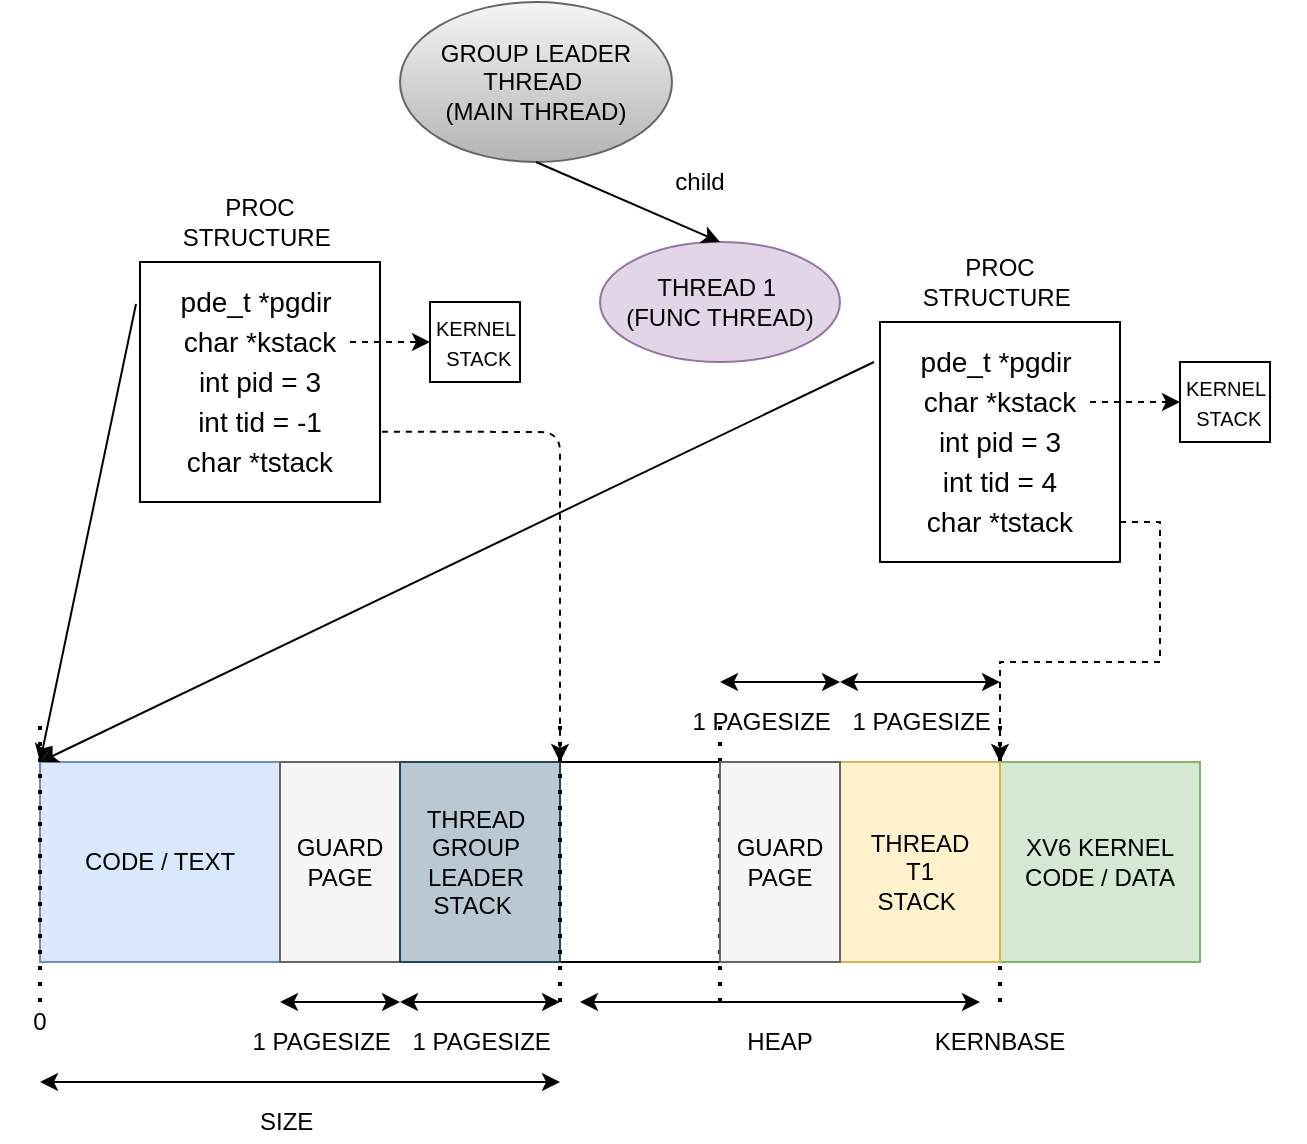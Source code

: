 <mxfile version="14.6.9" type="device"><diagram id="po2-VvXuKp9EiJZWC7bf" name="Page-1"><mxGraphModel dx="803" dy="1570" grid="1" gridSize="10" guides="1" tooltips="1" connect="1" arrows="1" fold="1" page="1" pageScale="1" pageWidth="827" pageHeight="1169" math="0" shadow="0"><root><mxCell id="0"/><mxCell id="1" parent="0"/><mxCell id="tyA7JOMurTQ_EIUgD2z1-1" value="" style="rounded=0;whiteSpace=wrap;html=1;" parent="1" vertex="1"><mxGeometry x="80" y="160" width="560" height="100" as="geometry"/></mxCell><mxCell id="tyA7JOMurTQ_EIUgD2z1-2" value="" style="rounded=0;whiteSpace=wrap;html=1;fillColor=#dae8fc;strokeColor=#6c8ebf;" parent="1" vertex="1"><mxGeometry x="80" y="160" width="120" height="100" as="geometry"/></mxCell><mxCell id="tyA7JOMurTQ_EIUgD2z1-3" value="CODE / TEXT" style="text;html=1;strokeColor=none;fillColor=none;align=center;verticalAlign=middle;whiteSpace=wrap;rounded=0;" parent="1" vertex="1"><mxGeometry x="80" y="200" width="120" height="20" as="geometry"/></mxCell><mxCell id="tyA7JOMurTQ_EIUgD2z1-4" value="" style="rounded=0;whiteSpace=wrap;html=1;fillColor=#f5f5f5;strokeColor=#666666;fontColor=#333333;" parent="1" vertex="1"><mxGeometry x="200" y="160" width="60" height="100" as="geometry"/></mxCell><mxCell id="tyA7JOMurTQ_EIUgD2z1-5" value="" style="rounded=0;whiteSpace=wrap;html=1;fillColor=#bac8d3;strokeColor=#23445d;" parent="1" vertex="1"><mxGeometry x="260" y="160" width="80" height="100" as="geometry"/></mxCell><mxCell id="tyA7JOMurTQ_EIUgD2z1-6" value="THREAD GROUP&lt;br&gt;LEADER STACK&amp;nbsp;" style="text;html=1;strokeColor=none;fillColor=none;align=center;verticalAlign=middle;whiteSpace=wrap;rounded=0;" parent="1" vertex="1"><mxGeometry x="277.5" y="190" width="40" height="40" as="geometry"/></mxCell><mxCell id="tyA7JOMurTQ_EIUgD2z1-8" value="GUARD PAGE" style="text;html=1;strokeColor=none;fillColor=none;align=center;verticalAlign=middle;whiteSpace=wrap;rounded=0;" parent="1" vertex="1"><mxGeometry x="210" y="200" width="40" height="20" as="geometry"/></mxCell><mxCell id="tyA7JOMurTQ_EIUgD2z1-9" value="" style="endArrow=classic;startArrow=classic;html=1;" parent="1" edge="1"><mxGeometry width="50" height="50" relative="1" as="geometry"><mxPoint x="200" y="280" as="sourcePoint"/><mxPoint x="260" y="280" as="targetPoint"/></mxGeometry></mxCell><mxCell id="tyA7JOMurTQ_EIUgD2z1-10" value="" style="endArrow=classic;startArrow=classic;html=1;" parent="1" edge="1"><mxGeometry width="50" height="50" relative="1" as="geometry"><mxPoint x="260" y="280" as="sourcePoint"/><mxPoint x="340" y="280" as="targetPoint"/></mxGeometry></mxCell><mxCell id="tyA7JOMurTQ_EIUgD2z1-11" value="1 PAGESIZE&amp;nbsp;" style="text;html=1;strokeColor=none;fillColor=none;align=center;verticalAlign=middle;whiteSpace=wrap;rounded=0;" parent="1" vertex="1"><mxGeometry x="185" y="290" width="75" height="20" as="geometry"/></mxCell><mxCell id="tyA7JOMurTQ_EIUgD2z1-12" value="1 PAGESIZE&amp;nbsp;" style="text;html=1;strokeColor=none;fillColor=none;align=center;verticalAlign=middle;whiteSpace=wrap;rounded=0;" parent="1" vertex="1"><mxGeometry x="265" y="290" width="75" height="20" as="geometry"/></mxCell><mxCell id="tyA7JOMurTQ_EIUgD2z1-15" value="HEAP" style="text;html=1;strokeColor=none;fillColor=none;align=center;verticalAlign=middle;whiteSpace=wrap;rounded=0;" parent="1" vertex="1"><mxGeometry x="430" y="290" width="40" height="20" as="geometry"/></mxCell><mxCell id="tyA7JOMurTQ_EIUgD2z1-16" value="" style="endArrow=none;dashed=1;html=1;dashPattern=1 3;strokeWidth=2;" parent="1" edge="1"><mxGeometry width="50" height="50" relative="1" as="geometry"><mxPoint x="560" y="280" as="sourcePoint"/><mxPoint x="560" y="140" as="targetPoint"/></mxGeometry></mxCell><mxCell id="tyA7JOMurTQ_EIUgD2z1-17" value="KERNBASE" style="text;html=1;strokeColor=none;fillColor=none;align=center;verticalAlign=middle;whiteSpace=wrap;rounded=0;" parent="1" vertex="1"><mxGeometry x="540" y="290" width="40" height="20" as="geometry"/></mxCell><mxCell id="tyA7JOMurTQ_EIUgD2z1-18" value="" style="rounded=0;whiteSpace=wrap;html=1;fillColor=#d5e8d4;strokeColor=#82b366;" parent="1" vertex="1"><mxGeometry x="560" y="160" width="100" height="100" as="geometry"/></mxCell><mxCell id="tyA7JOMurTQ_EIUgD2z1-19" value="XV6 KERNEL CODE / DATA" style="text;html=1;strokeColor=none;fillColor=none;align=center;verticalAlign=middle;whiteSpace=wrap;rounded=0;" parent="1" vertex="1"><mxGeometry x="560" y="195" width="100" height="30" as="geometry"/></mxCell><mxCell id="tyA7JOMurTQ_EIUgD2z1-20" value="" style="rounded=0;whiteSpace=wrap;html=1;fillColor=#fff2cc;strokeColor=#d6b656;" parent="1" vertex="1"><mxGeometry x="480" y="160" width="80" height="100" as="geometry"/></mxCell><mxCell id="tyA7JOMurTQ_EIUgD2z1-21" value="" style="endArrow=classic;startArrow=classic;html=1;" parent="1" edge="1"><mxGeometry width="50" height="50" relative="1" as="geometry"><mxPoint x="80" y="320" as="sourcePoint"/><mxPoint x="340" y="320" as="targetPoint"/></mxGeometry></mxCell><mxCell id="tyA7JOMurTQ_EIUgD2z1-22" value="" style="endArrow=none;dashed=1;html=1;dashPattern=1 3;strokeWidth=2;" parent="1" edge="1"><mxGeometry width="50" height="50" relative="1" as="geometry"><mxPoint x="340" y="280" as="sourcePoint"/><mxPoint x="340" y="140" as="targetPoint"/></mxGeometry></mxCell><mxCell id="tyA7JOMurTQ_EIUgD2z1-23" value="" style="endArrow=none;dashed=1;html=1;dashPattern=1 3;strokeWidth=2;" parent="1" edge="1"><mxGeometry width="50" height="50" relative="1" as="geometry"><mxPoint x="420" y="280" as="sourcePoint"/><mxPoint x="420" y="140" as="targetPoint"/></mxGeometry></mxCell><mxCell id="tyA7JOMurTQ_EIUgD2z1-24" value="" style="endArrow=classic;startArrow=classic;html=1;" parent="1" edge="1"><mxGeometry width="50" height="50" relative="1" as="geometry"><mxPoint x="350" y="280" as="sourcePoint"/><mxPoint x="550" y="280" as="targetPoint"/></mxGeometry></mxCell><mxCell id="tyA7JOMurTQ_EIUgD2z1-25" value="" style="endArrow=none;dashed=1;html=1;dashPattern=1 3;strokeWidth=2;" parent="1" edge="1"><mxGeometry width="50" height="50" relative="1" as="geometry"><mxPoint x="80" y="280" as="sourcePoint"/><mxPoint x="80" y="140" as="targetPoint"/></mxGeometry></mxCell><mxCell id="tyA7JOMurTQ_EIUgD2z1-26" value="0" style="text;html=1;strokeColor=none;fillColor=none;align=center;verticalAlign=middle;whiteSpace=wrap;rounded=0;" parent="1" vertex="1"><mxGeometry x="60" y="280" width="40" height="20" as="geometry"/></mxCell><mxCell id="tyA7JOMurTQ_EIUgD2z1-27" value="SIZE&amp;nbsp;" style="text;html=1;strokeColor=none;fillColor=none;align=center;verticalAlign=middle;whiteSpace=wrap;rounded=0;" parent="1" vertex="1"><mxGeometry x="185" y="330" width="40" height="20" as="geometry"/></mxCell><mxCell id="tyA7JOMurTQ_EIUgD2z1-28" value="THREAD T1 STACK&amp;nbsp;" style="text;html=1;strokeColor=none;fillColor=none;align=center;verticalAlign=middle;whiteSpace=wrap;rounded=0;" parent="1" vertex="1"><mxGeometry x="500" y="195" width="40" height="40" as="geometry"/></mxCell><mxCell id="tyA7JOMurTQ_EIUgD2z1-31" value="GROUP LEADER THREAD&amp;nbsp;&lt;br&gt;(MAIN THREAD)" style="ellipse;whiteSpace=wrap;html=1;gradientColor=#b3b3b3;fillColor=#f5f5f5;strokeColor=#666666;" parent="1" vertex="1"><mxGeometry x="260" y="-220" width="136" height="80" as="geometry"/></mxCell><mxCell id="tyA7JOMurTQ_EIUgD2z1-32" value="THREAD 1&amp;nbsp;&lt;br&gt;(FUNC THREAD)" style="ellipse;whiteSpace=wrap;html=1;fillColor=#e1d5e7;strokeColor=#9673a6;" parent="1" vertex="1"><mxGeometry x="360" y="-100" width="120" height="60" as="geometry"/></mxCell><mxCell id="tyA7JOMurTQ_EIUgD2z1-36" value="" style="rounded=0;whiteSpace=wrap;html=1;" parent="1" vertex="1"><mxGeometry x="130" y="-90" width="120" height="120" as="geometry"/></mxCell><mxCell id="tyA7JOMurTQ_EIUgD2z1-38" value="PROC STRUCTURE&amp;nbsp;" style="text;html=1;strokeColor=none;fillColor=none;align=center;verticalAlign=middle;whiteSpace=wrap;rounded=0;" parent="1" vertex="1"><mxGeometry x="150" y="-120" width="80" height="20" as="geometry"/></mxCell><mxCell id="tyA7JOMurTQ_EIUgD2z1-39" value="PROC STRUCTURE&amp;nbsp;" style="text;html=1;strokeColor=none;fillColor=none;align=center;verticalAlign=middle;whiteSpace=wrap;rounded=0;" parent="1" vertex="1"><mxGeometry x="520" y="-90" width="80" height="20" as="geometry"/></mxCell><mxCell id="tyA7JOMurTQ_EIUgD2z1-40" value="&lt;font style=&quot;font-size: 14px&quot;&gt;pde_t *pgdir&amp;nbsp;&lt;/font&gt;" style="text;html=1;strokeColor=none;fillColor=none;align=center;verticalAlign=middle;whiteSpace=wrap;rounded=0;" parent="1" vertex="1"><mxGeometry x="145" y="-80" width="90" height="20" as="geometry"/></mxCell><mxCell id="tyA7JOMurTQ_EIUgD2z1-41" value="&lt;span style=&quot;font-size: 14px&quot;&gt;int pid = 3&lt;/span&gt;" style="text;html=1;strokeColor=none;fillColor=none;align=center;verticalAlign=middle;whiteSpace=wrap;rounded=0;" parent="1" vertex="1"><mxGeometry x="145" y="-40" width="90" height="20" as="geometry"/></mxCell><mxCell id="tyA7JOMurTQ_EIUgD2z1-42" value="&lt;span style=&quot;font-size: 14px&quot;&gt;int tid = -1&lt;/span&gt;" style="text;html=1;strokeColor=none;fillColor=none;align=center;verticalAlign=middle;whiteSpace=wrap;rounded=0;" parent="1" vertex="1"><mxGeometry x="145" y="-20" width="90" height="20" as="geometry"/></mxCell><mxCell id="tyA7JOMurTQ_EIUgD2z1-43" value="&lt;span style=&quot;font-size: 14px&quot;&gt;char *tstack&lt;/span&gt;" style="text;html=1;strokeColor=none;fillColor=none;align=center;verticalAlign=middle;whiteSpace=wrap;rounded=0;" parent="1" vertex="1"><mxGeometry x="145" width="90" height="20" as="geometry"/></mxCell><mxCell id="tyA7JOMurTQ_EIUgD2z1-62" value="" style="edgeStyle=orthogonalEdgeStyle;rounded=0;orthogonalLoop=1;jettySize=auto;html=1;dashed=1;" parent="1" source="tyA7JOMurTQ_EIUgD2z1-44" target="tyA7JOMurTQ_EIUgD2z1-61" edge="1"><mxGeometry relative="1" as="geometry"/></mxCell><mxCell id="tyA7JOMurTQ_EIUgD2z1-44" value="&lt;span style=&quot;font-size: 14px&quot;&gt;char *kstack&lt;/span&gt;" style="text;html=1;strokeColor=none;fillColor=none;align=center;verticalAlign=middle;whiteSpace=wrap;rounded=0;" parent="1" vertex="1"><mxGeometry x="145" y="-60" width="90" height="20" as="geometry"/></mxCell><mxCell id="tyA7JOMurTQ_EIUgD2z1-47" value="" style="rounded=0;whiteSpace=wrap;html=1;" parent="1" vertex="1"><mxGeometry x="500" y="-60" width="120" height="120" as="geometry"/></mxCell><mxCell id="tyA7JOMurTQ_EIUgD2z1-48" value="&lt;font style=&quot;font-size: 14px&quot;&gt;pde_t *pgdir&amp;nbsp;&lt;/font&gt;" style="text;html=1;strokeColor=none;fillColor=none;align=center;verticalAlign=middle;whiteSpace=wrap;rounded=0;" parent="1" vertex="1"><mxGeometry x="515" y="-50" width="90" height="20" as="geometry"/></mxCell><mxCell id="tyA7JOMurTQ_EIUgD2z1-49" value="&lt;span style=&quot;font-size: 14px&quot;&gt;int pid = 3&lt;/span&gt;" style="text;html=1;strokeColor=none;fillColor=none;align=center;verticalAlign=middle;whiteSpace=wrap;rounded=0;" parent="1" vertex="1"><mxGeometry x="515" y="-10" width="90" height="20" as="geometry"/></mxCell><mxCell id="tyA7JOMurTQ_EIUgD2z1-50" value="&lt;span style=&quot;font-size: 14px&quot;&gt;int tid = 4&lt;/span&gt;" style="text;html=1;strokeColor=none;fillColor=none;align=center;verticalAlign=middle;whiteSpace=wrap;rounded=0;" parent="1" vertex="1"><mxGeometry x="515" y="10" width="90" height="20" as="geometry"/></mxCell><mxCell id="eV6X9EMmyjIzMs8EGGpn-4" value="" style="edgeStyle=orthogonalEdgeStyle;rounded=0;orthogonalLoop=1;jettySize=auto;html=1;dashed=1;entryX=0;entryY=0;entryDx=0;entryDy=0;exitX=1;exitY=0.833;exitDx=0;exitDy=0;exitPerimeter=0;" edge="1" parent="1" source="tyA7JOMurTQ_EIUgD2z1-47" target="tyA7JOMurTQ_EIUgD2z1-18"><mxGeometry relative="1" as="geometry"><mxPoint x="670" y="40" as="targetPoint"/></mxGeometry></mxCell><mxCell id="tyA7JOMurTQ_EIUgD2z1-51" value="&lt;span style=&quot;font-size: 14px&quot;&gt;char *tstack&lt;/span&gt;" style="text;html=1;strokeColor=none;fillColor=none;align=center;verticalAlign=middle;whiteSpace=wrap;rounded=0;" parent="1" vertex="1"><mxGeometry x="515" y="30" width="90" height="20" as="geometry"/></mxCell><mxCell id="tyA7JOMurTQ_EIUgD2z1-64" value="" style="edgeStyle=orthogonalEdgeStyle;rounded=0;orthogonalLoop=1;jettySize=auto;html=1;dashed=1;" parent="1" source="tyA7JOMurTQ_EIUgD2z1-52" target="tyA7JOMurTQ_EIUgD2z1-63" edge="1"><mxGeometry relative="1" as="geometry"/></mxCell><mxCell id="tyA7JOMurTQ_EIUgD2z1-52" value="&lt;span style=&quot;font-size: 14px&quot;&gt;char *kstack&lt;/span&gt;" style="text;html=1;strokeColor=none;fillColor=none;align=center;verticalAlign=middle;whiteSpace=wrap;rounded=0;" parent="1" vertex="1"><mxGeometry x="515" y="-30" width="90" height="20" as="geometry"/></mxCell><mxCell id="tyA7JOMurTQ_EIUgD2z1-54" value="" style="endArrow=classic;html=1;exitX=1.008;exitY=0.707;exitDx=0;exitDy=0;exitPerimeter=0;dashed=1;" parent="1" source="tyA7JOMurTQ_EIUgD2z1-36" edge="1"><mxGeometry width="50" height="50" relative="1" as="geometry"><mxPoint x="280" y="60" as="sourcePoint"/><mxPoint x="340" y="160" as="targetPoint"/><Array as="points"><mxPoint x="340" y="-5"/></Array></mxGeometry></mxCell><mxCell id="tyA7JOMurTQ_EIUgD2z1-56" value="" style="endArrow=classic;html=1;" parent="1" edge="1"><mxGeometry width="50" height="50" relative="1" as="geometry"><mxPoint x="497" y="-40" as="sourcePoint"/><mxPoint x="80" y="160" as="targetPoint"/></mxGeometry></mxCell><mxCell id="tyA7JOMurTQ_EIUgD2z1-57" value="" style="endArrow=classic;html=1;" parent="1" edge="1"><mxGeometry width="50" height="50" relative="1" as="geometry"><mxPoint x="128" y="-69" as="sourcePoint"/><mxPoint x="80" y="160" as="targetPoint"/></mxGeometry></mxCell><mxCell id="tyA7JOMurTQ_EIUgD2z1-59" value="child" style="text;html=1;strokeColor=none;fillColor=none;align=center;verticalAlign=middle;whiteSpace=wrap;rounded=0;" parent="1" vertex="1"><mxGeometry x="390" y="-140" width="40" height="20" as="geometry"/></mxCell><mxCell id="tyA7JOMurTQ_EIUgD2z1-60" value="" style="endArrow=classic;html=1;exitX=0.5;exitY=1;exitDx=0;exitDy=0;entryX=0.5;entryY=0;entryDx=0;entryDy=0;" parent="1" source="tyA7JOMurTQ_EIUgD2z1-31" target="tyA7JOMurTQ_EIUgD2z1-32" edge="1"><mxGeometry width="50" height="50" relative="1" as="geometry"><mxPoint x="280" y="60" as="sourcePoint"/><mxPoint x="330" y="10" as="targetPoint"/></mxGeometry></mxCell><mxCell id="tyA7JOMurTQ_EIUgD2z1-61" value="" style="whiteSpace=wrap;html=1;" parent="1" vertex="1"><mxGeometry x="275" y="-70" width="45" height="40" as="geometry"/></mxCell><mxCell id="tyA7JOMurTQ_EIUgD2z1-63" value="" style="whiteSpace=wrap;html=1;" parent="1" vertex="1"><mxGeometry x="650" y="-40" width="45" height="40" as="geometry"/></mxCell><mxCell id="tyA7JOMurTQ_EIUgD2z1-65" value="&lt;font style=&quot;font-size: 10px&quot;&gt;KERNEL&lt;br&gt;&amp;nbsp;STACK&lt;/font&gt;" style="text;html=1;strokeColor=none;fillColor=none;align=center;verticalAlign=middle;whiteSpace=wrap;rounded=0;" parent="1" vertex="1"><mxGeometry x="632.5" y="-35" width="80" height="30" as="geometry"/></mxCell><mxCell id="tyA7JOMurTQ_EIUgD2z1-66" value="&lt;font style=&quot;font-size: 10px&quot;&gt;KERNEL&lt;br&gt;&amp;nbsp;STACK&lt;/font&gt;" style="text;html=1;strokeColor=none;fillColor=none;align=center;verticalAlign=middle;whiteSpace=wrap;rounded=0;" parent="1" vertex="1"><mxGeometry x="257.5" y="-65" width="80" height="30" as="geometry"/></mxCell><mxCell id="eV6X9EMmyjIzMs8EGGpn-1" value="" style="rounded=0;whiteSpace=wrap;html=1;fillColor=#f5f5f5;strokeColor=#666666;fontColor=#333333;" vertex="1" parent="1"><mxGeometry x="420" y="160" width="60" height="100" as="geometry"/></mxCell><mxCell id="eV6X9EMmyjIzMs8EGGpn-2" value="GUARD PAGE" style="text;html=1;strokeColor=none;fillColor=none;align=center;verticalAlign=middle;whiteSpace=wrap;rounded=0;" vertex="1" parent="1"><mxGeometry x="430" y="200" width="40" height="20" as="geometry"/></mxCell><mxCell id="eV6X9EMmyjIzMs8EGGpn-7" value="" style="endArrow=classic;startArrow=classic;html=1;" edge="1" parent="1"><mxGeometry width="50" height="50" relative="1" as="geometry"><mxPoint x="420" y="120" as="sourcePoint"/><mxPoint x="480" y="120" as="targetPoint"/></mxGeometry></mxCell><mxCell id="eV6X9EMmyjIzMs8EGGpn-8" value="" style="endArrow=classic;startArrow=classic;html=1;" edge="1" parent="1"><mxGeometry width="50" height="50" relative="1" as="geometry"><mxPoint x="480" y="120" as="sourcePoint"/><mxPoint x="560" y="120" as="targetPoint"/></mxGeometry></mxCell><mxCell id="eV6X9EMmyjIzMs8EGGpn-9" value="1 PAGESIZE&amp;nbsp;" style="text;html=1;strokeColor=none;fillColor=none;align=center;verticalAlign=middle;whiteSpace=wrap;rounded=0;" vertex="1" parent="1"><mxGeometry x="405" y="130" width="75" height="20" as="geometry"/></mxCell><mxCell id="eV6X9EMmyjIzMs8EGGpn-10" value="1 PAGESIZE&amp;nbsp;" style="text;html=1;strokeColor=none;fillColor=none;align=center;verticalAlign=middle;whiteSpace=wrap;rounded=0;" vertex="1" parent="1"><mxGeometry x="485" y="130" width="75" height="20" as="geometry"/></mxCell></root></mxGraphModel></diagram></mxfile>